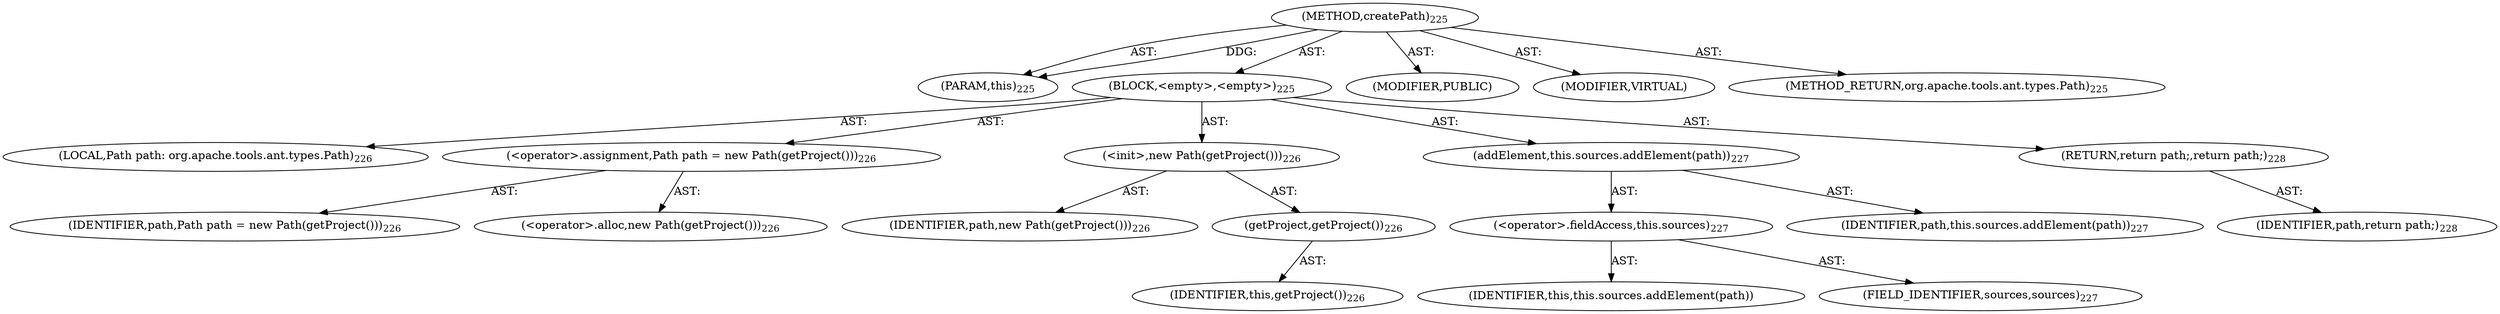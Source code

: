 digraph "createPath" {  
"111669149701" [label = <(METHOD,createPath)<SUB>225</SUB>> ]
"115964116997" [label = <(PARAM,this)<SUB>225</SUB>> ]
"25769803782" [label = <(BLOCK,&lt;empty&gt;,&lt;empty&gt;)<SUB>225</SUB>> ]
"94489280512" [label = <(LOCAL,Path path: org.apache.tools.ant.types.Path)<SUB>226</SUB>> ]
"30064771086" [label = <(&lt;operator&gt;.assignment,Path path = new Path(getProject()))<SUB>226</SUB>> ]
"68719476788" [label = <(IDENTIFIER,path,Path path = new Path(getProject()))<SUB>226</SUB>> ]
"30064771087" [label = <(&lt;operator&gt;.alloc,new Path(getProject()))<SUB>226</SUB>> ]
"30064771088" [label = <(&lt;init&gt;,new Path(getProject()))<SUB>226</SUB>> ]
"68719476789" [label = <(IDENTIFIER,path,new Path(getProject()))<SUB>226</SUB>> ]
"30064771089" [label = <(getProject,getProject())<SUB>226</SUB>> ]
"68719476741" [label = <(IDENTIFIER,this,getProject())<SUB>226</SUB>> ]
"30064771090" [label = <(addElement,this.sources.addElement(path))<SUB>227</SUB>> ]
"30064771091" [label = <(&lt;operator&gt;.fieldAccess,this.sources)<SUB>227</SUB>> ]
"68719476790" [label = <(IDENTIFIER,this,this.sources.addElement(path))> ]
"55834574855" [label = <(FIELD_IDENTIFIER,sources,sources)<SUB>227</SUB>> ]
"68719476791" [label = <(IDENTIFIER,path,this.sources.addElement(path))<SUB>227</SUB>> ]
"146028888064" [label = <(RETURN,return path;,return path;)<SUB>228</SUB>> ]
"68719476792" [label = <(IDENTIFIER,path,return path;)<SUB>228</SUB>> ]
"133143986204" [label = <(MODIFIER,PUBLIC)> ]
"133143986205" [label = <(MODIFIER,VIRTUAL)> ]
"128849018885" [label = <(METHOD_RETURN,org.apache.tools.ant.types.Path)<SUB>225</SUB>> ]
  "111669149701" -> "115964116997"  [ label = "AST: "] 
  "111669149701" -> "25769803782"  [ label = "AST: "] 
  "111669149701" -> "133143986204"  [ label = "AST: "] 
  "111669149701" -> "133143986205"  [ label = "AST: "] 
  "111669149701" -> "128849018885"  [ label = "AST: "] 
  "25769803782" -> "94489280512"  [ label = "AST: "] 
  "25769803782" -> "30064771086"  [ label = "AST: "] 
  "25769803782" -> "30064771088"  [ label = "AST: "] 
  "25769803782" -> "30064771090"  [ label = "AST: "] 
  "25769803782" -> "146028888064"  [ label = "AST: "] 
  "30064771086" -> "68719476788"  [ label = "AST: "] 
  "30064771086" -> "30064771087"  [ label = "AST: "] 
  "30064771088" -> "68719476789"  [ label = "AST: "] 
  "30064771088" -> "30064771089"  [ label = "AST: "] 
  "30064771089" -> "68719476741"  [ label = "AST: "] 
  "30064771090" -> "30064771091"  [ label = "AST: "] 
  "30064771090" -> "68719476791"  [ label = "AST: "] 
  "30064771091" -> "68719476790"  [ label = "AST: "] 
  "30064771091" -> "55834574855"  [ label = "AST: "] 
  "146028888064" -> "68719476792"  [ label = "AST: "] 
  "111669149701" -> "115964116997"  [ label = "DDG: "] 
}
